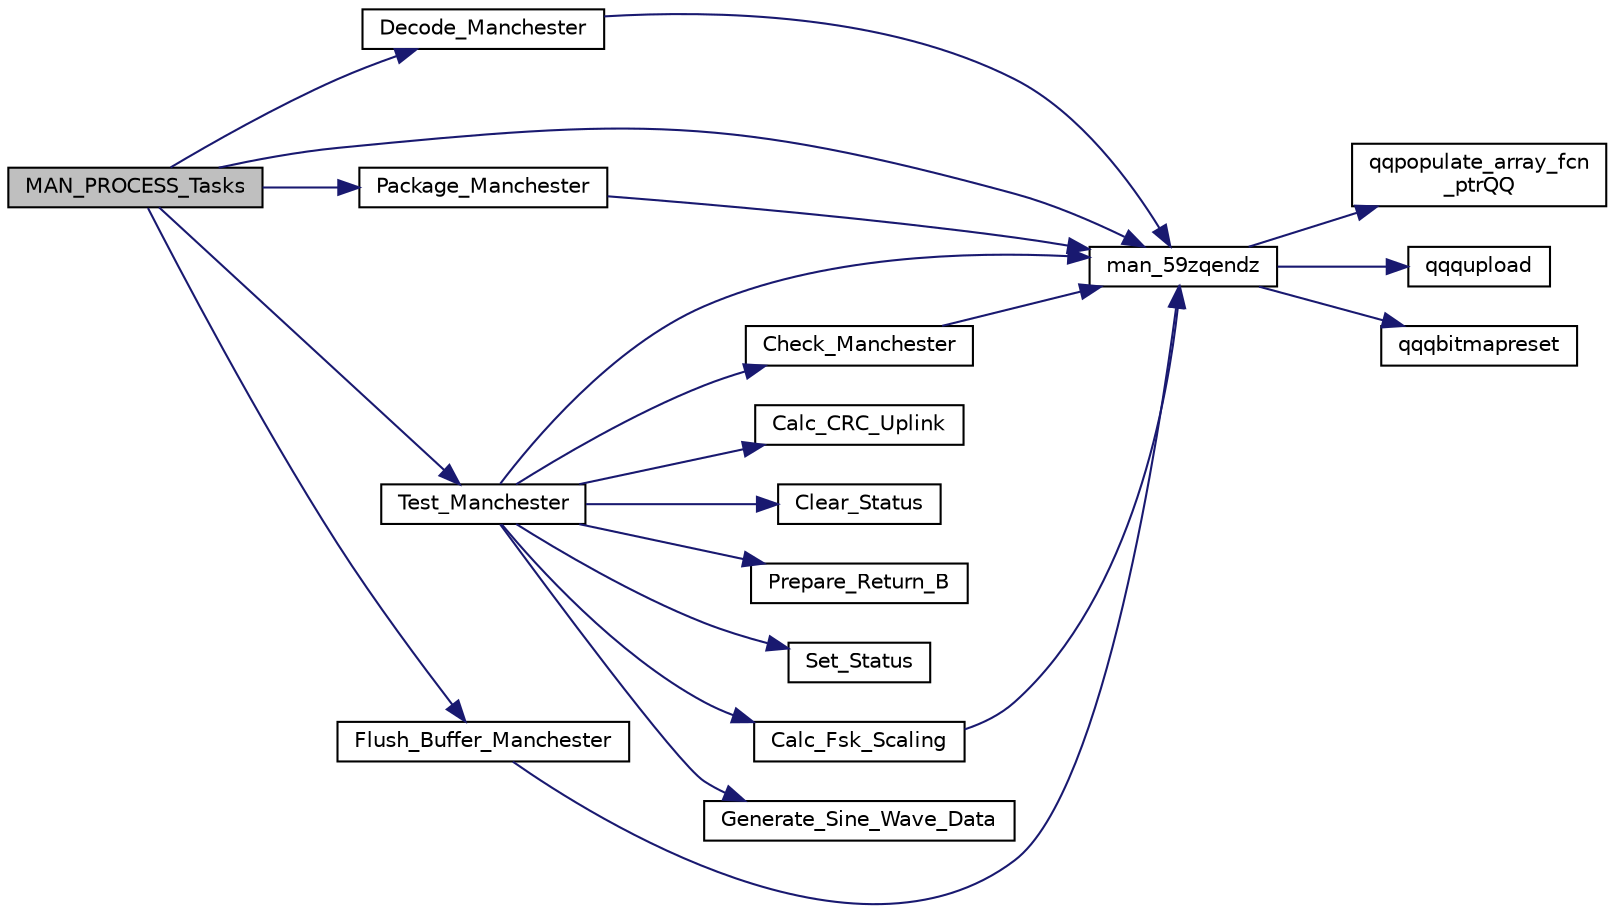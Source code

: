 digraph "MAN_PROCESS_Tasks"
{
  edge [fontname="Helvetica",fontsize="10",labelfontname="Helvetica",labelfontsize="10"];
  node [fontname="Helvetica",fontsize="10",shape=record];
  rankdir="LR";
  Node753 [label="MAN_PROCESS_Tasks",height=0.2,width=0.4,color="black", fillcolor="grey75", style="filled", fontcolor="black"];
  Node753 -> Node754 [color="midnightblue",fontsize="10",style="solid",fontname="Helvetica"];
  Node754 [label="Decode_Manchester",height=0.2,width=0.4,color="black", fillcolor="white", style="filled",URL="$inszt__man_8c.html#a13522a68ae4202d7ad7f75781262684f"];
  Node754 -> Node755 [color="midnightblue",fontsize="10",style="solid",fontname="Helvetica"];
  Node755 [label="man_59zqendz",height=0.2,width=0.4,color="black", fillcolor="white", style="filled",URL="$inszt__man_8c.html#a12d5731fcc096bdd55ec40c9fc0225ab"];
  Node755 -> Node756 [color="midnightblue",fontsize="10",style="solid",fontname="Helvetica"];
  Node756 [label="qqpopulate_array_fcn\l_ptrQQ",height=0.2,width=0.4,color="black", fillcolor="white", style="filled",URL="$inszt__man_8c.html#a4ad6fa1bb94fc1c3ac2dc30925106081"];
  Node755 -> Node757 [color="midnightblue",fontsize="10",style="solid",fontname="Helvetica"];
  Node757 [label="qqqupload",height=0.2,width=0.4,color="black", fillcolor="white", style="filled",URL="$inszt__man_8c.html#a109761d7f84a96b5606e507bace276b5"];
  Node755 -> Node758 [color="midnightblue",fontsize="10",style="solid",fontname="Helvetica"];
  Node758 [label="qqqbitmapreset",height=0.2,width=0.4,color="black", fillcolor="white", style="filled",URL="$inszt__man_8c.html#a5688fceaed93ba591e78ee15ccb0187f"];
  Node753 -> Node759 [color="midnightblue",fontsize="10",style="solid",fontname="Helvetica"];
  Node759 [label="Package_Manchester",height=0.2,width=0.4,color="black", fillcolor="white", style="filled",URL="$inszt__man_8c.html#a41fe484b9958d08645d0b49446bc315d"];
  Node759 -> Node755 [color="midnightblue",fontsize="10",style="solid",fontname="Helvetica"];
  Node753 -> Node760 [color="midnightblue",fontsize="10",style="solid",fontname="Helvetica"];
  Node760 [label="Test_Manchester",height=0.2,width=0.4,color="black", fillcolor="white", style="filled",URL="$inszt__man_8c.html#a58180a4bddf2eb82b49ce86257a95346"];
  Node760 -> Node761 [color="midnightblue",fontsize="10",style="solid",fontname="Helvetica"];
  Node761 [label="Check_Manchester",height=0.2,width=0.4,color="black", fillcolor="white", style="filled",URL="$inszt__man_8c.html#a653be1ca5b495ee295bde5bd931266bb"];
  Node761 -> Node755 [color="midnightblue",fontsize="10",style="solid",fontname="Helvetica"];
  Node760 -> Node762 [color="midnightblue",fontsize="10",style="solid",fontname="Helvetica"];
  Node762 [label="Calc_CRC_Uplink",height=0.2,width=0.4,color="black", fillcolor="white", style="filled",URL="$inszt__man_8c.html#a3986e22036b3b68348435b4d7e381429"];
  Node760 -> Node763 [color="midnightblue",fontsize="10",style="solid",fontname="Helvetica"];
  Node763 [label="Clear_Status",height=0.2,width=0.4,color="black", fillcolor="white", style="filled",URL="$inszt__man_8c.html#a3a9ea2a910b701830e828a9e6d53b636"];
  Node760 -> Node764 [color="midnightblue",fontsize="10",style="solid",fontname="Helvetica"];
  Node764 [label="Prepare_Return_B",height=0.2,width=0.4,color="black", fillcolor="white", style="filled",URL="$inszt__man_8c.html#a60ef67e6d45b3d6bf3975926da48dd27"];
  Node760 -> Node765 [color="midnightblue",fontsize="10",style="solid",fontname="Helvetica"];
  Node765 [label="Set_Status",height=0.2,width=0.4,color="black", fillcolor="white", style="filled",URL="$inszt__man_8c.html#a0fed74420f2d99f6d100fd94494b38f6"];
  Node760 -> Node766 [color="midnightblue",fontsize="10",style="solid",fontname="Helvetica"];
  Node766 [label="Calc_Fsk_Scaling",height=0.2,width=0.4,color="black", fillcolor="white", style="filled",URL="$inszt__man_8c.html#a82d3433cbecf243a28310018045ecde7"];
  Node766 -> Node755 [color="midnightblue",fontsize="10",style="solid",fontname="Helvetica"];
  Node760 -> Node767 [color="midnightblue",fontsize="10",style="solid",fontname="Helvetica"];
  Node767 [label="Generate_Sine_Wave_Data",height=0.2,width=0.4,color="black", fillcolor="white", style="filled",URL="$inszt__man_8c.html#addea2446d70661efa9c99a5c78073ffa"];
  Node760 -> Node755 [color="midnightblue",fontsize="10",style="solid",fontname="Helvetica"];
  Node753 -> Node768 [color="midnightblue",fontsize="10",style="solid",fontname="Helvetica"];
  Node768 [label="Flush_Buffer_Manchester",height=0.2,width=0.4,color="black", fillcolor="white", style="filled",URL="$inszt__man_8c.html#a8484abd08ba8477e838ac11c4fcb61ab"];
  Node768 -> Node755 [color="midnightblue",fontsize="10",style="solid",fontname="Helvetica"];
  Node753 -> Node755 [color="midnightblue",fontsize="10",style="solid",fontname="Helvetica"];
}
